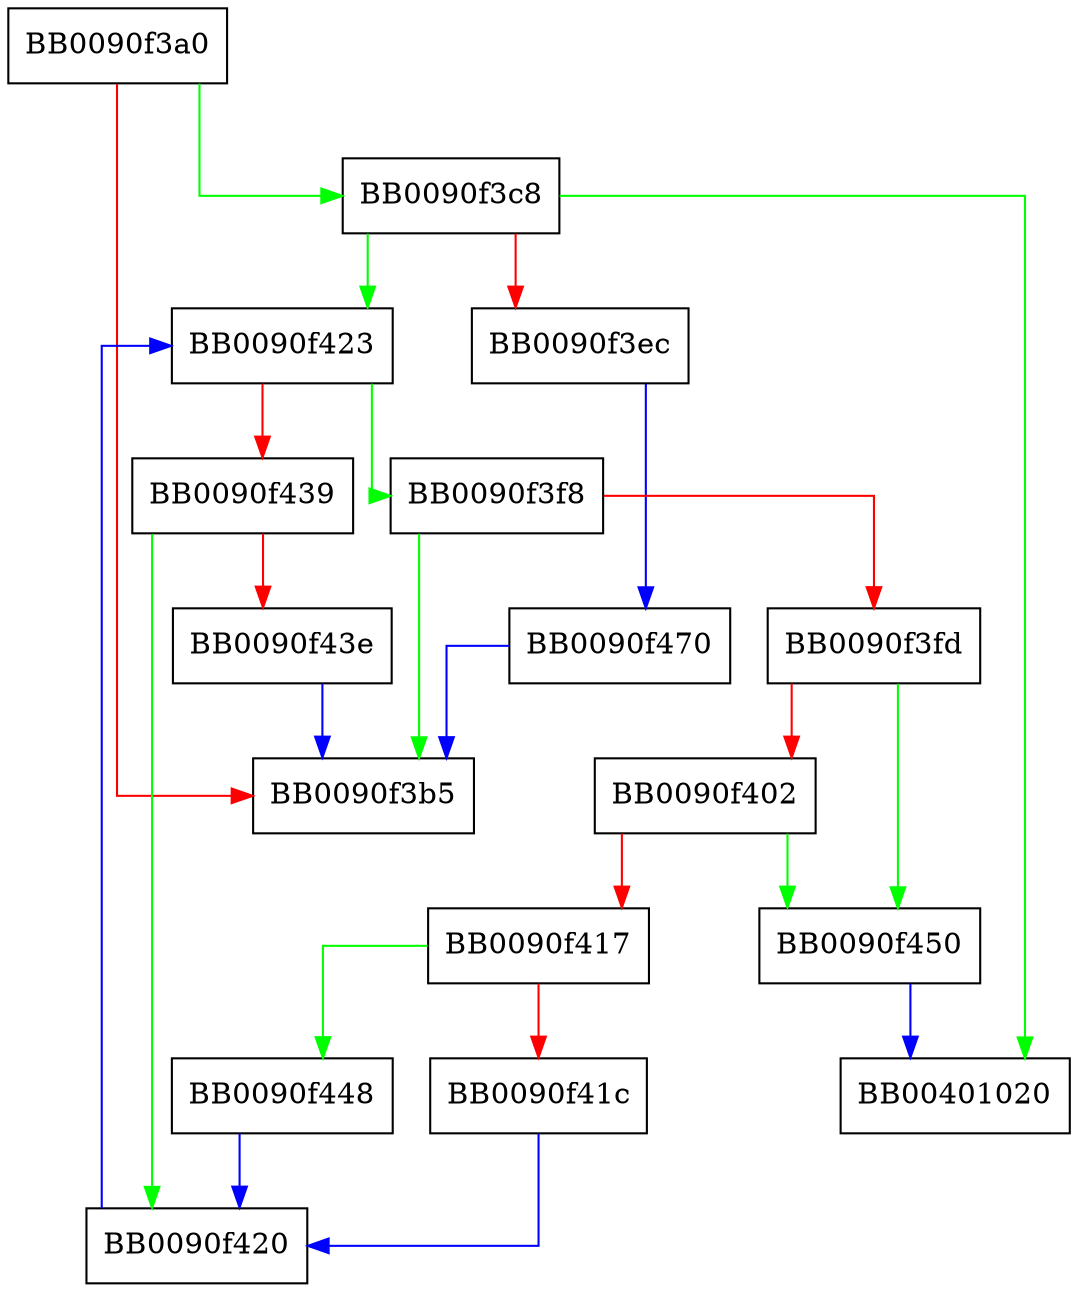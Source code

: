 digraph group_number {
  node [shape="box"];
  graph [splines=ortho];
  BB0090f3a0 -> BB0090f3c8 [color="green"];
  BB0090f3a0 -> BB0090f3b5 [color="red"];
  BB0090f3c8 -> BB00401020 [color="green"];
  BB0090f3c8 -> BB0090f423 [color="green"];
  BB0090f3c8 -> BB0090f3ec [color="red"];
  BB0090f3ec -> BB0090f470 [color="blue"];
  BB0090f3f8 -> BB0090f3b5 [color="green"];
  BB0090f3f8 -> BB0090f3fd [color="red"];
  BB0090f3fd -> BB0090f450 [color="green"];
  BB0090f3fd -> BB0090f402 [color="red"];
  BB0090f402 -> BB0090f450 [color="green"];
  BB0090f402 -> BB0090f417 [color="red"];
  BB0090f417 -> BB0090f448 [color="green"];
  BB0090f417 -> BB0090f41c [color="red"];
  BB0090f41c -> BB0090f420 [color="blue"];
  BB0090f420 -> BB0090f423 [color="blue"];
  BB0090f423 -> BB0090f3f8 [color="green"];
  BB0090f423 -> BB0090f439 [color="red"];
  BB0090f439 -> BB0090f420 [color="green"];
  BB0090f439 -> BB0090f43e [color="red"];
  BB0090f43e -> BB0090f3b5 [color="blue"];
  BB0090f448 -> BB0090f420 [color="blue"];
  BB0090f450 -> BB00401020 [color="blue"];
  BB0090f470 -> BB0090f3b5 [color="blue"];
}